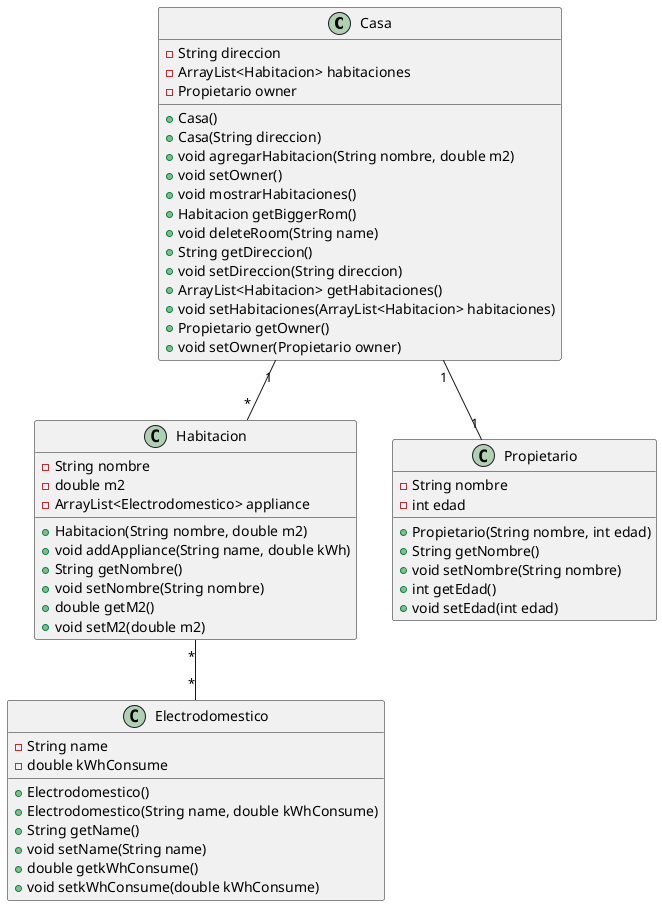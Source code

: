@startuml

class Casa {
    - String direccion
    - ArrayList<Habitacion> habitaciones
    - Propietario owner
    + Casa()
    + Casa(String direccion)
    + void agregarHabitacion(String nombre, double m2)
    + void setOwner()
    + void mostrarHabitaciones()
    + Habitacion getBiggerRom()
    + void deleteRoom(String name)
    + String getDireccion()
    + void setDireccion(String direccion)
    + ArrayList<Habitacion> getHabitaciones()
    + void setHabitaciones(ArrayList<Habitacion> habitaciones)
    + Propietario getOwner()
    + void setOwner(Propietario owner)
}

class Habitacion {
    - String nombre
    - double m2
    - ArrayList<Electrodomestico> appliance
    + Habitacion(String nombre, double m2)
    + void addAppliance(String name, double kWh)
    + String getNombre()
    + void setNombre(String nombre)
    + double getM2()
    + void setM2(double m2)
}

class Electrodomestico {
    - String name
    - double kWhConsume
    + Electrodomestico()
    + Electrodomestico(String name, double kWhConsume)
    + String getName()
    + void setName(String name)
    + double getkWhConsume()
    + void setkWhConsume(double kWhConsume)
}

class Propietario {
    - String nombre
    - int edad
    + Propietario(String nombre, int edad)
    + String getNombre()
    + void setNombre(String nombre)
    + int getEdad()
    + void setEdad(int edad)
}

Casa "1" -- "*" Habitacion
Habitacion "*" -- "*" Electrodomestico
Casa "1" -- "1" Propietario

@enduml